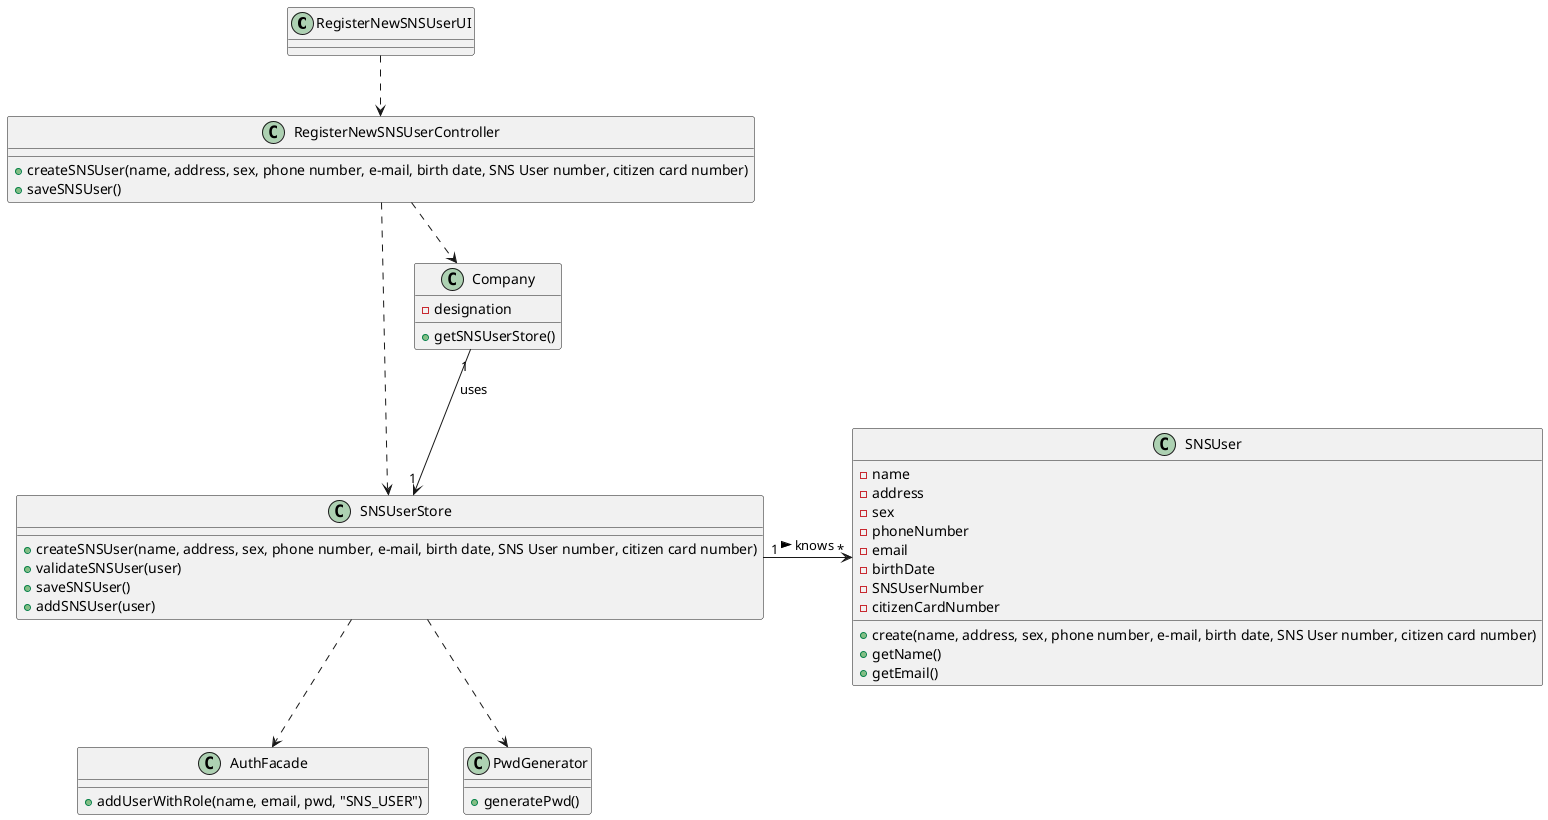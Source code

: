 @startuml

class RegisterNewSNSUserUI {

}
class RegisterNewSNSUserController{
+ createSNSUser(name, address, sex, phone number, e-mail, birth date, SNS User number, citizen card number)
+ saveSNSUser()
}
class Company{
- designation
+ getSNSUserStore()
}

class SNSUserStore{
+ createSNSUser(name, address, sex, phone number, e-mail, birth date, SNS User number, citizen card number)
+ validateSNSUser(user)
+ saveSNSUser()
+ addSNSUser(user)
}

class SNSUser{
- name
- address
- sex
- phoneNumber
- email
- birthDate
- SNSUserNumber
- citizenCardNumber
+ create(name, address, sex, phone number, e-mail, birth date, SNS User number, citizen card number)
+ getName()
+ getEmail()
}
class AuthFacade {
+ addUserWithRole(name, email, pwd, "SNS_USER")
}
class PwdGenerator{
+ generatePwd()
}


RegisterNewSNSUserUI ..> RegisterNewSNSUserController
RegisterNewSNSUserController  ..> Company
RegisterNewSNSUserController ..> SNSUserStore
Company"1" --> "1"SNSUserStore : uses
SNSUserStore"1" -right-> "*"SNSUser : knows >
SNSUserStore ..> AuthFacade
SNSUserStore ..> PwdGenerator

@enduml